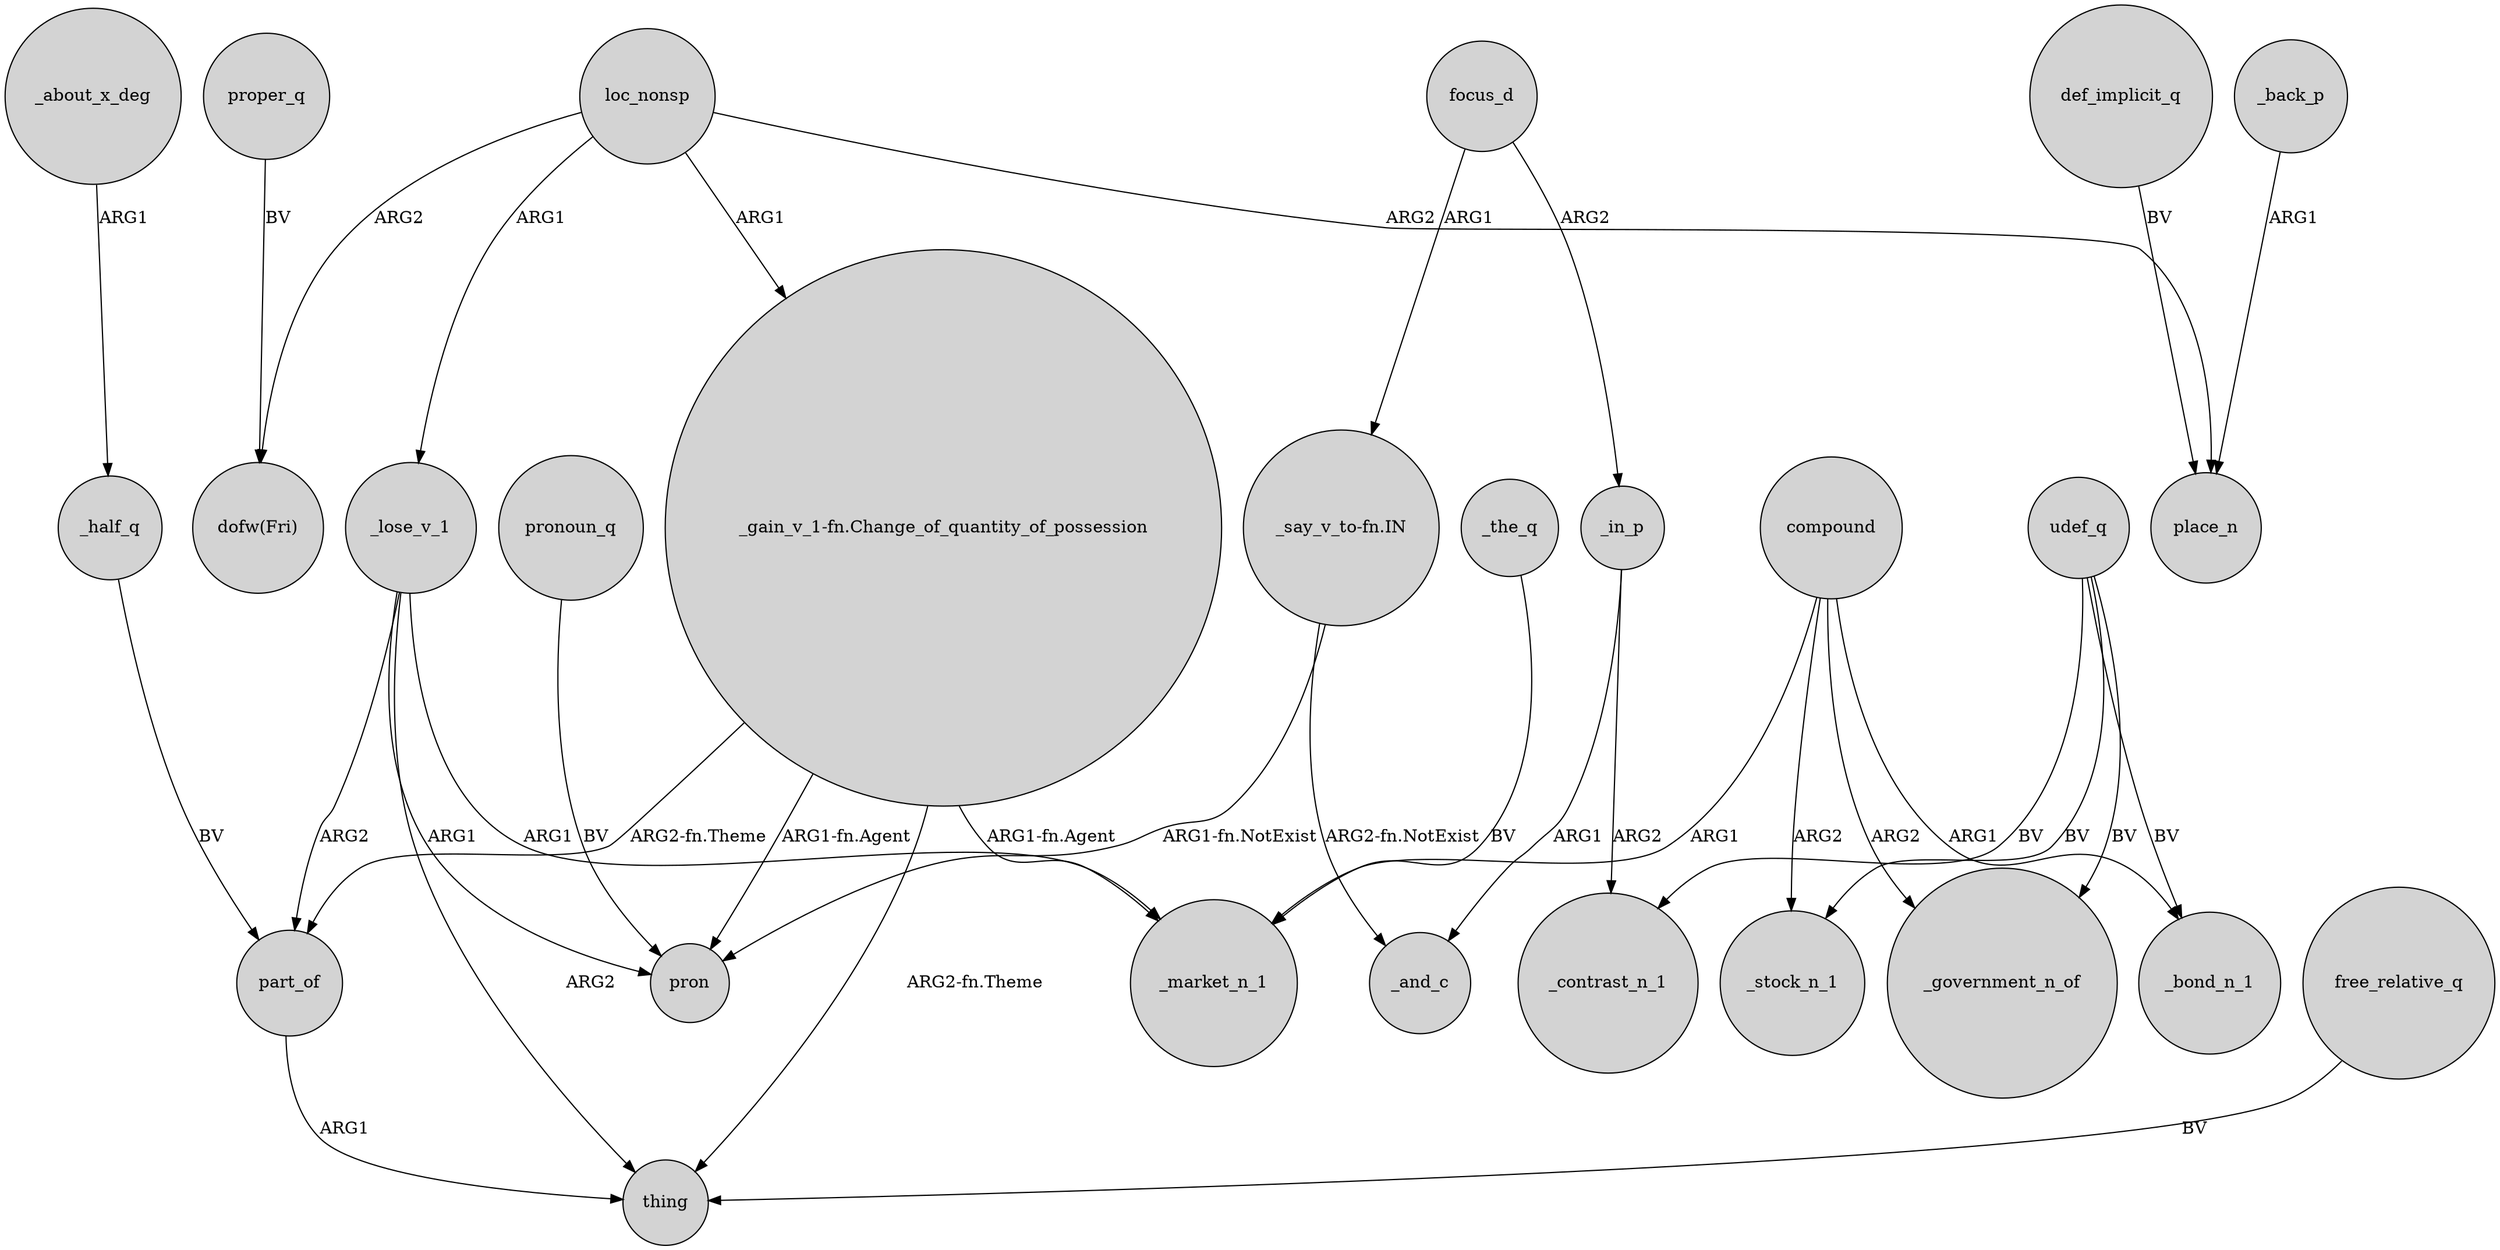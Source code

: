 digraph {
	node [shape=circle style=filled]
	proper_q -> "dofw(Fri)" [label=BV]
	_in_p -> _contrast_n_1 [label=ARG2]
	part_of -> thing [label=ARG1]
	compound -> _government_n_of [label=ARG2]
	udef_q -> _government_n_of [label=BV]
	"_gain_v_1-fn.Change_of_quantity_of_possession" -> part_of [label="ARG2-fn.Theme"]
	_lose_v_1 -> part_of [label=ARG2]
	compound -> _bond_n_1 [label=ARG1]
	"_say_v_to-fn.IN" -> pron [label="ARG1-fn.NotExist"]
	_about_x_deg -> _half_q [label=ARG1]
	def_implicit_q -> place_n [label=BV]
	loc_nonsp -> "dofw(Fri)" [label=ARG2]
	_lose_v_1 -> _market_n_1 [label=ARG1]
	compound -> _stock_n_1 [label=ARG2]
	pronoun_q -> pron [label=BV]
	udef_q -> _bond_n_1 [label=BV]
	udef_q -> _stock_n_1 [label=BV]
	udef_q -> _contrast_n_1 [label=BV]
	"_gain_v_1-fn.Change_of_quantity_of_possession" -> thing [label="ARG2-fn.Theme"]
	"_say_v_to-fn.IN" -> _and_c [label="ARG2-fn.NotExist"]
	free_relative_q -> thing [label=BV]
	_lose_v_1 -> pron [label=ARG1]
	_in_p -> _and_c [label=ARG1]
	_half_q -> part_of [label=BV]
	"_gain_v_1-fn.Change_of_quantity_of_possession" -> pron [label="ARG1-fn.Agent"]
	loc_nonsp -> _lose_v_1 [label=ARG1]
	loc_nonsp -> place_n [label=ARG2]
	_back_p -> place_n [label=ARG1]
	compound -> _market_n_1 [label=ARG1]
	loc_nonsp -> "_gain_v_1-fn.Change_of_quantity_of_possession" [label=ARG1]
	_the_q -> _market_n_1 [label=BV]
	_lose_v_1 -> thing [label=ARG2]
	focus_d -> _in_p [label=ARG2]
	focus_d -> "_say_v_to-fn.IN" [label=ARG1]
	"_gain_v_1-fn.Change_of_quantity_of_possession" -> _market_n_1 [label="ARG1-fn.Agent"]
}
